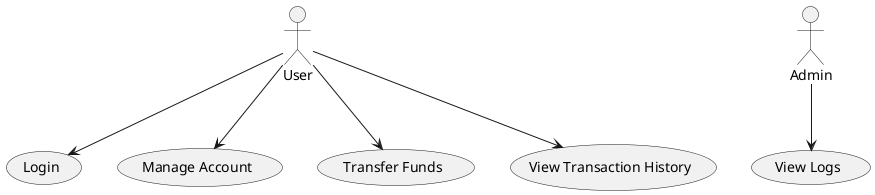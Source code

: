 @startuml
actor User
actor Admin

User --> (Login)
User --> (Manage Account)
User --> (Transfer Funds)
User --> (View Transaction History)

Admin --> (View Logs)
@enduml
